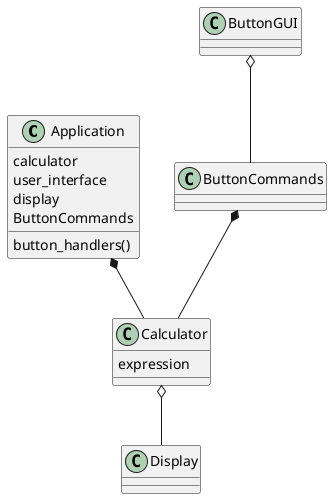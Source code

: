 @startuml
class Application {
calculator
user_interface
display
ButtonCommands
button_handlers()
}
Application *-- Calculator
ButtonCommands *-- Calculator
ButtonGUI o-- ButtonCommands
Calculator : expression
Calculator o-- Display
@enduml